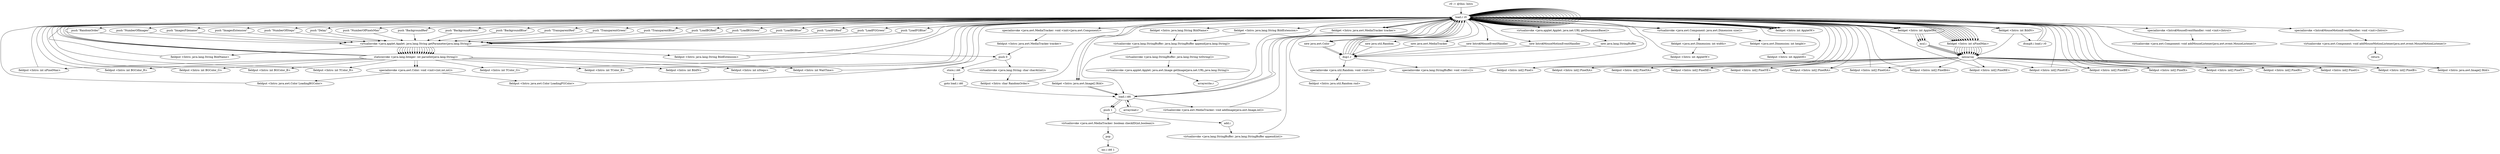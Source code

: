 digraph "" {
    "r0 := @this: Intro"
    "load.r r0"
    "r0 := @this: Intro"->"load.r r0";
    "load.r r0"->"load.r r0";
    "push \"NumberOfPixelsMax\""
    "load.r r0"->"push \"NumberOfPixelsMax\"";
    "virtualinvoke <java.applet.Applet: java.lang.String getParameter(java.lang.String)>"
    "push \"NumberOfPixelsMax\""->"virtualinvoke <java.applet.Applet: java.lang.String getParameter(java.lang.String)>";
    "staticinvoke <java.lang.Integer: int parseInt(java.lang.String)>"
    "virtualinvoke <java.applet.Applet: java.lang.String getParameter(java.lang.String)>"->"staticinvoke <java.lang.Integer: int parseInt(java.lang.String)>";
    "fieldput <Intro: int nPixelMax>"
    "staticinvoke <java.lang.Integer: int parseInt(java.lang.String)>"->"fieldput <Intro: int nPixelMax>";
    "fieldput <Intro: int nPixelMax>"->"load.r r0";
    "load.r r0"->"load.r r0";
    "push \"BackgroundRed\""
    "load.r r0"->"push \"BackgroundRed\"";
    "push \"BackgroundRed\""->"virtualinvoke <java.applet.Applet: java.lang.String getParameter(java.lang.String)>";
    "virtualinvoke <java.applet.Applet: java.lang.String getParameter(java.lang.String)>"->"staticinvoke <java.lang.Integer: int parseInt(java.lang.String)>";
    "fieldput <Intro: int BGColor_R>"
    "staticinvoke <java.lang.Integer: int parseInt(java.lang.String)>"->"fieldput <Intro: int BGColor_R>";
    "fieldput <Intro: int BGColor_R>"->"load.r r0";
    "load.r r0"->"load.r r0";
    "push \"BackgroundGreen\""
    "load.r r0"->"push \"BackgroundGreen\"";
    "push \"BackgroundGreen\""->"virtualinvoke <java.applet.Applet: java.lang.String getParameter(java.lang.String)>";
    "virtualinvoke <java.applet.Applet: java.lang.String getParameter(java.lang.String)>"->"staticinvoke <java.lang.Integer: int parseInt(java.lang.String)>";
    "fieldput <Intro: int BGColor_G>"
    "staticinvoke <java.lang.Integer: int parseInt(java.lang.String)>"->"fieldput <Intro: int BGColor_G>";
    "fieldput <Intro: int BGColor_G>"->"load.r r0";
    "load.r r0"->"load.r r0";
    "push \"BackgroundBlue\""
    "load.r r0"->"push \"BackgroundBlue\"";
    "push \"BackgroundBlue\""->"virtualinvoke <java.applet.Applet: java.lang.String getParameter(java.lang.String)>";
    "virtualinvoke <java.applet.Applet: java.lang.String getParameter(java.lang.String)>"->"staticinvoke <java.lang.Integer: int parseInt(java.lang.String)>";
    "fieldput <Intro: int BGColor_B>"
    "staticinvoke <java.lang.Integer: int parseInt(java.lang.String)>"->"fieldput <Intro: int BGColor_B>";
    "fieldput <Intro: int BGColor_B>"->"load.r r0";
    "load.r r0"->"load.r r0";
    "push \"TransparentRed\""
    "load.r r0"->"push \"TransparentRed\"";
    "push \"TransparentRed\""->"virtualinvoke <java.applet.Applet: java.lang.String getParameter(java.lang.String)>";
    "virtualinvoke <java.applet.Applet: java.lang.String getParameter(java.lang.String)>"->"staticinvoke <java.lang.Integer: int parseInt(java.lang.String)>";
    "fieldput <Intro: int TColor_R>"
    "staticinvoke <java.lang.Integer: int parseInt(java.lang.String)>"->"fieldput <Intro: int TColor_R>";
    "fieldput <Intro: int TColor_R>"->"load.r r0";
    "load.r r0"->"load.r r0";
    "push \"TransparentGreen\""
    "load.r r0"->"push \"TransparentGreen\"";
    "push \"TransparentGreen\""->"virtualinvoke <java.applet.Applet: java.lang.String getParameter(java.lang.String)>";
    "virtualinvoke <java.applet.Applet: java.lang.String getParameter(java.lang.String)>"->"staticinvoke <java.lang.Integer: int parseInt(java.lang.String)>";
    "fieldput <Intro: int TColor_G>"
    "staticinvoke <java.lang.Integer: int parseInt(java.lang.String)>"->"fieldput <Intro: int TColor_G>";
    "fieldput <Intro: int TColor_G>"->"load.r r0";
    "load.r r0"->"load.r r0";
    "push \"TransparentBlue\""
    "load.r r0"->"push \"TransparentBlue\"";
    "push \"TransparentBlue\""->"virtualinvoke <java.applet.Applet: java.lang.String getParameter(java.lang.String)>";
    "virtualinvoke <java.applet.Applet: java.lang.String getParameter(java.lang.String)>"->"staticinvoke <java.lang.Integer: int parseInt(java.lang.String)>";
    "fieldput <Intro: int TColor_B>"
    "staticinvoke <java.lang.Integer: int parseInt(java.lang.String)>"->"fieldput <Intro: int TColor_B>";
    "fieldput <Intro: int TColor_B>"->"load.r r0";
    "new java.awt.Color"
    "load.r r0"->"new java.awt.Color";
    "dup1.r"
    "new java.awt.Color"->"dup1.r";
    "dup1.r"->"load.r r0";
    "push \"LoadBGRed\""
    "load.r r0"->"push \"LoadBGRed\"";
    "push \"LoadBGRed\""->"virtualinvoke <java.applet.Applet: java.lang.String getParameter(java.lang.String)>";
    "virtualinvoke <java.applet.Applet: java.lang.String getParameter(java.lang.String)>"->"staticinvoke <java.lang.Integer: int parseInt(java.lang.String)>";
    "staticinvoke <java.lang.Integer: int parseInt(java.lang.String)>"->"load.r r0";
    "push \"LoadBGGreen\""
    "load.r r0"->"push \"LoadBGGreen\"";
    "push \"LoadBGGreen\""->"virtualinvoke <java.applet.Applet: java.lang.String getParameter(java.lang.String)>";
    "virtualinvoke <java.applet.Applet: java.lang.String getParameter(java.lang.String)>"->"staticinvoke <java.lang.Integer: int parseInt(java.lang.String)>";
    "staticinvoke <java.lang.Integer: int parseInt(java.lang.String)>"->"load.r r0";
    "push \"LoadBGBlue\""
    "load.r r0"->"push \"LoadBGBlue\"";
    "push \"LoadBGBlue\""->"virtualinvoke <java.applet.Applet: java.lang.String getParameter(java.lang.String)>";
    "virtualinvoke <java.applet.Applet: java.lang.String getParameter(java.lang.String)>"->"staticinvoke <java.lang.Integer: int parseInt(java.lang.String)>";
    "specialinvoke <java.awt.Color: void <init>(int,int,int)>"
    "staticinvoke <java.lang.Integer: int parseInt(java.lang.String)>"->"specialinvoke <java.awt.Color: void <init>(int,int,int)>";
    "fieldput <Intro: java.awt.Color LoadingBGColor>"
    "specialinvoke <java.awt.Color: void <init>(int,int,int)>"->"fieldput <Intro: java.awt.Color LoadingBGColor>";
    "fieldput <Intro: java.awt.Color LoadingBGColor>"->"load.r r0";
    "load.r r0"->"new java.awt.Color";
    "new java.awt.Color"->"dup1.r";
    "dup1.r"->"load.r r0";
    "push \"LoadFGRed\""
    "load.r r0"->"push \"LoadFGRed\"";
    "push \"LoadFGRed\""->"virtualinvoke <java.applet.Applet: java.lang.String getParameter(java.lang.String)>";
    "virtualinvoke <java.applet.Applet: java.lang.String getParameter(java.lang.String)>"->"staticinvoke <java.lang.Integer: int parseInt(java.lang.String)>";
    "staticinvoke <java.lang.Integer: int parseInt(java.lang.String)>"->"load.r r0";
    "push \"LoadFGGreen\""
    "load.r r0"->"push \"LoadFGGreen\"";
    "push \"LoadFGGreen\""->"virtualinvoke <java.applet.Applet: java.lang.String getParameter(java.lang.String)>";
    "virtualinvoke <java.applet.Applet: java.lang.String getParameter(java.lang.String)>"->"staticinvoke <java.lang.Integer: int parseInt(java.lang.String)>";
    "staticinvoke <java.lang.Integer: int parseInt(java.lang.String)>"->"load.r r0";
    "push \"LoadFGBlue\""
    "load.r r0"->"push \"LoadFGBlue\"";
    "push \"LoadFGBlue\""->"virtualinvoke <java.applet.Applet: java.lang.String getParameter(java.lang.String)>";
    "virtualinvoke <java.applet.Applet: java.lang.String getParameter(java.lang.String)>"->"staticinvoke <java.lang.Integer: int parseInt(java.lang.String)>";
    "staticinvoke <java.lang.Integer: int parseInt(java.lang.String)>"->"specialinvoke <java.awt.Color: void <init>(int,int,int)>";
    "fieldput <Intro: java.awt.Color LoadingFGColor>"
    "specialinvoke <java.awt.Color: void <init>(int,int,int)>"->"fieldput <Intro: java.awt.Color LoadingFGColor>";
    "fieldput <Intro: java.awt.Color LoadingFGColor>"->"load.r r0";
    "load.r r0"->"load.r r0";
    "push \"RandomOrder\""
    "load.r r0"->"push \"RandomOrder\"";
    "push \"RandomOrder\""->"virtualinvoke <java.applet.Applet: java.lang.String getParameter(java.lang.String)>";
    "push 0"
    "virtualinvoke <java.applet.Applet: java.lang.String getParameter(java.lang.String)>"->"push 0";
    "virtualinvoke <java.lang.String: char charAt(int)>"
    "push 0"->"virtualinvoke <java.lang.String: char charAt(int)>";
    "fieldput <Intro: char RandomOrder>"
    "virtualinvoke <java.lang.String: char charAt(int)>"->"fieldput <Intro: char RandomOrder>";
    "fieldput <Intro: char RandomOrder>"->"load.r r0";
    "load.r r0"->"load.r r0";
    "push \"NumberOfImages\""
    "load.r r0"->"push \"NumberOfImages\"";
    "push \"NumberOfImages\""->"virtualinvoke <java.applet.Applet: java.lang.String getParameter(java.lang.String)>";
    "virtualinvoke <java.applet.Applet: java.lang.String getParameter(java.lang.String)>"->"staticinvoke <java.lang.Integer: int parseInt(java.lang.String)>";
    "fieldput <Intro: int BildN>"
    "staticinvoke <java.lang.Integer: int parseInt(java.lang.String)>"->"fieldput <Intro: int BildN>";
    "fieldput <Intro: int BildN>"->"load.r r0";
    "load.r r0"->"load.r r0";
    "push \"ImagesFilename\""
    "load.r r0"->"push \"ImagesFilename\"";
    "push \"ImagesFilename\""->"virtualinvoke <java.applet.Applet: java.lang.String getParameter(java.lang.String)>";
    "fieldput <Intro: java.lang.String BildName>"
    "virtualinvoke <java.applet.Applet: java.lang.String getParameter(java.lang.String)>"->"fieldput <Intro: java.lang.String BildName>";
    "fieldput <Intro: java.lang.String BildName>"->"load.r r0";
    "load.r r0"->"load.r r0";
    "push \"ImagesExtension\""
    "load.r r0"->"push \"ImagesExtension\"";
    "push \"ImagesExtension\""->"virtualinvoke <java.applet.Applet: java.lang.String getParameter(java.lang.String)>";
    "fieldput <Intro: java.lang.String BildExtension>"
    "virtualinvoke <java.applet.Applet: java.lang.String getParameter(java.lang.String)>"->"fieldput <Intro: java.lang.String BildExtension>";
    "fieldput <Intro: java.lang.String BildExtension>"->"load.r r0";
    "load.r r0"->"load.r r0";
    "push \"NumberOfSteps\""
    "load.r r0"->"push \"NumberOfSteps\"";
    "push \"NumberOfSteps\""->"virtualinvoke <java.applet.Applet: java.lang.String getParameter(java.lang.String)>";
    "virtualinvoke <java.applet.Applet: java.lang.String getParameter(java.lang.String)>"->"staticinvoke <java.lang.Integer: int parseInt(java.lang.String)>";
    "fieldput <Intro: int nSteps>"
    "staticinvoke <java.lang.Integer: int parseInt(java.lang.String)>"->"fieldput <Intro: int nSteps>";
    "fieldput <Intro: int nSteps>"->"load.r r0";
    "load.r r0"->"load.r r0";
    "push \"Delay\""
    "load.r r0"->"push \"Delay\"";
    "push \"Delay\""->"virtualinvoke <java.applet.Applet: java.lang.String getParameter(java.lang.String)>";
    "virtualinvoke <java.applet.Applet: java.lang.String getParameter(java.lang.String)>"->"staticinvoke <java.lang.Integer: int parseInt(java.lang.String)>";
    "fieldput <Intro: int WaitTime>"
    "staticinvoke <java.lang.Integer: int parseInt(java.lang.String)>"->"fieldput <Intro: int WaitTime>";
    "fieldput <Intro: int WaitTime>"->"load.r r0";
    "load.r r0"->"load.r r0";
    "virtualinvoke <java.awt.Component: java.awt.Dimension size()>"
    "load.r r0"->"virtualinvoke <java.awt.Component: java.awt.Dimension size()>";
    "fieldget <java.awt.Dimension: int width>"
    "virtualinvoke <java.awt.Component: java.awt.Dimension size()>"->"fieldget <java.awt.Dimension: int width>";
    "fieldput <Intro: int AppletW>"
    "fieldget <java.awt.Dimension: int width>"->"fieldput <Intro: int AppletW>";
    "fieldput <Intro: int AppletW>"->"load.r r0";
    "load.r r0"->"load.r r0";
    "load.r r0"->"virtualinvoke <java.awt.Component: java.awt.Dimension size()>";
    "fieldget <java.awt.Dimension: int height>"
    "virtualinvoke <java.awt.Component: java.awt.Dimension size()>"->"fieldget <java.awt.Dimension: int height>";
    "fieldput <Intro: int AppletH>"
    "fieldget <java.awt.Dimension: int height>"->"fieldput <Intro: int AppletH>";
    "fieldput <Intro: int AppletH>"->"load.r r0";
    "load.r r0"->"load.r r0";
    "fieldget <Intro: int AppletW>"
    "load.r r0"->"fieldget <Intro: int AppletW>";
    "fieldget <Intro: int AppletW>"->"load.r r0";
    "fieldget <Intro: int AppletH>"
    "load.r r0"->"fieldget <Intro: int AppletH>";
    "mul.i"
    "fieldget <Intro: int AppletH>"->"mul.i";
    "newarray"
    "mul.i"->"newarray";
    "fieldput <Intro: int[] Pixel>"
    "newarray"->"fieldput <Intro: int[] Pixel>";
    "fieldput <Intro: int[] Pixel>"->"load.r r0";
    "load.r r0"->"load.r r0";
    "fieldget <Intro: int nPixelMax>"
    "load.r r0"->"fieldget <Intro: int nPixelMax>";
    "fieldget <Intro: int nPixelMax>"->"newarray";
    "fieldput <Intro: int[] PixelXA>"
    "newarray"->"fieldput <Intro: int[] PixelXA>";
    "fieldput <Intro: int[] PixelXA>"->"load.r r0";
    "load.r r0"->"load.r r0";
    "load.r r0"->"fieldget <Intro: int nPixelMax>";
    "fieldget <Intro: int nPixelMax>"->"newarray";
    "fieldput <Intro: int[] PixelYA>"
    "newarray"->"fieldput <Intro: int[] PixelYA>";
    "fieldput <Intro: int[] PixelYA>"->"load.r r0";
    "load.r r0"->"load.r r0";
    "load.r r0"->"fieldget <Intro: int nPixelMax>";
    "fieldget <Intro: int nPixelMax>"->"newarray";
    "fieldput <Intro: int[] PixelXE>"
    "newarray"->"fieldput <Intro: int[] PixelXE>";
    "fieldput <Intro: int[] PixelXE>"->"load.r r0";
    "load.r r0"->"load.r r0";
    "load.r r0"->"fieldget <Intro: int nPixelMax>";
    "fieldget <Intro: int nPixelMax>"->"newarray";
    "fieldput <Intro: int[] PixelYE>"
    "newarray"->"fieldput <Intro: int[] PixelYE>";
    "fieldput <Intro: int[] PixelYE>"->"load.r r0";
    "load.r r0"->"load.r r0";
    "load.r r0"->"fieldget <Intro: int nPixelMax>";
    "fieldget <Intro: int nPixelMax>"->"newarray";
    "fieldput <Intro: int[] PixelRA>"
    "newarray"->"fieldput <Intro: int[] PixelRA>";
    "fieldput <Intro: int[] PixelRA>"->"load.r r0";
    "load.r r0"->"load.r r0";
    "load.r r0"->"fieldget <Intro: int nPixelMax>";
    "fieldget <Intro: int nPixelMax>"->"newarray";
    "fieldput <Intro: int[] PixelGA>"
    "newarray"->"fieldput <Intro: int[] PixelGA>";
    "fieldput <Intro: int[] PixelGA>"->"load.r r0";
    "load.r r0"->"load.r r0";
    "load.r r0"->"fieldget <Intro: int nPixelMax>";
    "fieldget <Intro: int nPixelMax>"->"newarray";
    "fieldput <Intro: int[] PixelBA>"
    "newarray"->"fieldput <Intro: int[] PixelBA>";
    "fieldput <Intro: int[] PixelBA>"->"load.r r0";
    "load.r r0"->"load.r r0";
    "load.r r0"->"fieldget <Intro: int nPixelMax>";
    "fieldget <Intro: int nPixelMax>"->"newarray";
    "fieldput <Intro: int[] PixelRE>"
    "newarray"->"fieldput <Intro: int[] PixelRE>";
    "fieldput <Intro: int[] PixelRE>"->"load.r r0";
    "load.r r0"->"load.r r0";
    "load.r r0"->"fieldget <Intro: int nPixelMax>";
    "fieldget <Intro: int nPixelMax>"->"newarray";
    "fieldput <Intro: int[] PixelGE>"
    "newarray"->"fieldput <Intro: int[] PixelGE>";
    "fieldput <Intro: int[] PixelGE>"->"load.r r0";
    "load.r r0"->"load.r r0";
    "load.r r0"->"fieldget <Intro: int nPixelMax>";
    "fieldget <Intro: int nPixelMax>"->"newarray";
    "fieldput <Intro: int[] PixelBE>"
    "newarray"->"fieldput <Intro: int[] PixelBE>";
    "fieldput <Intro: int[] PixelBE>"->"load.r r0";
    "load.r r0"->"load.r r0";
    "load.r r0"->"fieldget <Intro: int nPixelMax>";
    "fieldget <Intro: int nPixelMax>"->"newarray";
    "fieldput <Intro: int[] PixelX>"
    "newarray"->"fieldput <Intro: int[] PixelX>";
    "fieldput <Intro: int[] PixelX>"->"load.r r0";
    "load.r r0"->"load.r r0";
    "load.r r0"->"fieldget <Intro: int nPixelMax>";
    "fieldget <Intro: int nPixelMax>"->"newarray";
    "fieldput <Intro: int[] PixelY>"
    "newarray"->"fieldput <Intro: int[] PixelY>";
    "fieldput <Intro: int[] PixelY>"->"load.r r0";
    "load.r r0"->"load.r r0";
    "load.r r0"->"fieldget <Intro: int AppletW>";
    "fieldget <Intro: int AppletW>"->"load.r r0";
    "load.r r0"->"fieldget <Intro: int AppletH>";
    "fieldget <Intro: int AppletH>"->"mul.i";
    "mul.i"->"newarray";
    "fieldput <Intro: int[] PixelR>"
    "newarray"->"fieldput <Intro: int[] PixelR>";
    "fieldput <Intro: int[] PixelR>"->"load.r r0";
    "load.r r0"->"load.r r0";
    "load.r r0"->"fieldget <Intro: int AppletW>";
    "fieldget <Intro: int AppletW>"->"load.r r0";
    "load.r r0"->"fieldget <Intro: int AppletH>";
    "fieldget <Intro: int AppletH>"->"mul.i";
    "mul.i"->"newarray";
    "fieldput <Intro: int[] PixelG>"
    "newarray"->"fieldput <Intro: int[] PixelG>";
    "fieldput <Intro: int[] PixelG>"->"load.r r0";
    "load.r r0"->"load.r r0";
    "load.r r0"->"fieldget <Intro: int AppletW>";
    "fieldget <Intro: int AppletW>"->"load.r r0";
    "load.r r0"->"fieldget <Intro: int AppletH>";
    "fieldget <Intro: int AppletH>"->"mul.i";
    "mul.i"->"newarray";
    "fieldput <Intro: int[] PixelB>"
    "newarray"->"fieldput <Intro: int[] PixelB>";
    "fieldput <Intro: int[] PixelB>"->"load.r r0";
    "new java.util.Random"
    "load.r r0"->"new java.util.Random";
    "new java.util.Random"->"dup1.r";
    "specialinvoke <java.util.Random: void <init>()>"
    "dup1.r"->"specialinvoke <java.util.Random: void <init>()>";
    "fieldput <Intro: java.util.Random rnd>"
    "specialinvoke <java.util.Random: void <init>()>"->"fieldput <Intro: java.util.Random rnd>";
    "fieldput <Intro: java.util.Random rnd>"->"load.r r0";
    "load.r r0"->"load.r r0";
    "fieldget <Intro: int BildN>"
    "load.r r0"->"fieldget <Intro: int BildN>";
    "fieldget <Intro: int BildN>"->"newarray";
    "fieldput <Intro: java.awt.Image[] Bild>"
    "newarray"->"fieldput <Intro: java.awt.Image[] Bild>";
    "fieldput <Intro: java.awt.Image[] Bild>"->"load.r r0";
    "new java.awt.MediaTracker"
    "load.r r0"->"new java.awt.MediaTracker";
    "new java.awt.MediaTracker"->"dup1.r";
    "dup1.r"->"load.r r0";
    "specialinvoke <java.awt.MediaTracker: void <init>(java.awt.Component)>"
    "load.r r0"->"specialinvoke <java.awt.MediaTracker: void <init>(java.awt.Component)>";
    "fieldput <Intro: java.awt.MediaTracker tracker>"
    "specialinvoke <java.awt.MediaTracker: void <init>(java.awt.Component)>"->"fieldput <Intro: java.awt.MediaTracker tracker>";
    "fieldput <Intro: java.awt.MediaTracker tracker>"->"push 0";
    "store.i i46"
    "push 0"->"store.i i46";
    "goto load.i i46"
    "store.i i46"->"goto load.i i46";
    "load.i i46"
    "goto load.i i46"->"load.i i46";
    "load.i i46"->"load.r r0";
    "load.r r0"->"fieldget <Intro: int BildN>";
    "ifcmplt.i load.r r0"
    "fieldget <Intro: int BildN>"->"ifcmplt.i load.r r0";
    "ifcmplt.i load.r r0"->"load.r r0";
    "new Intro$MouseEventHandler"
    "load.r r0"->"new Intro$MouseEventHandler";
    "new Intro$MouseEventHandler"->"dup1.r";
    "dup1.r"->"load.r r0";
    "specialinvoke <Intro$MouseEventHandler: void <init>(Intro)>"
    "load.r r0"->"specialinvoke <Intro$MouseEventHandler: void <init>(Intro)>";
    "virtualinvoke <java.awt.Component: void addMouseListener(java.awt.event.MouseListener)>"
    "specialinvoke <Intro$MouseEventHandler: void <init>(Intro)>"->"virtualinvoke <java.awt.Component: void addMouseListener(java.awt.event.MouseListener)>";
    "virtualinvoke <java.awt.Component: void addMouseListener(java.awt.event.MouseListener)>"->"load.r r0";
    "new Intro$MouseMotionEventHandler"
    "load.r r0"->"new Intro$MouseMotionEventHandler";
    "new Intro$MouseMotionEventHandler"->"dup1.r";
    "dup1.r"->"load.r r0";
    "specialinvoke <Intro$MouseMotionEventHandler: void <init>(Intro)>"
    "load.r r0"->"specialinvoke <Intro$MouseMotionEventHandler: void <init>(Intro)>";
    "virtualinvoke <java.awt.Component: void addMouseMotionListener(java.awt.event.MouseMotionListener)>"
    "specialinvoke <Intro$MouseMotionEventHandler: void <init>(Intro)>"->"virtualinvoke <java.awt.Component: void addMouseMotionListener(java.awt.event.MouseMotionListener)>";
    "return"
    "virtualinvoke <java.awt.Component: void addMouseMotionListener(java.awt.event.MouseMotionListener)>"->"return";
    "ifcmplt.i load.r r0"->"load.r r0";
    "fieldget <Intro: java.awt.Image[] Bild>"
    "load.r r0"->"fieldget <Intro: java.awt.Image[] Bild>";
    "fieldget <Intro: java.awt.Image[] Bild>"->"load.i i46";
    "load.i i46"->"load.r r0";
    "load.r r0"->"load.r r0";
    "virtualinvoke <java.applet.Applet: java.net.URL getDocumentBase()>"
    "load.r r0"->"virtualinvoke <java.applet.Applet: java.net.URL getDocumentBase()>";
    "new java.lang.StringBuffer"
    "virtualinvoke <java.applet.Applet: java.net.URL getDocumentBase()>"->"new java.lang.StringBuffer";
    "new java.lang.StringBuffer"->"dup1.r";
    "specialinvoke <java.lang.StringBuffer: void <init>()>"
    "dup1.r"->"specialinvoke <java.lang.StringBuffer: void <init>()>";
    "specialinvoke <java.lang.StringBuffer: void <init>()>"->"load.r r0";
    "fieldget <Intro: java.lang.String BildName>"
    "load.r r0"->"fieldget <Intro: java.lang.String BildName>";
    "virtualinvoke <java.lang.StringBuffer: java.lang.StringBuffer append(java.lang.String)>"
    "fieldget <Intro: java.lang.String BildName>"->"virtualinvoke <java.lang.StringBuffer: java.lang.StringBuffer append(java.lang.String)>";
    "virtualinvoke <java.lang.StringBuffer: java.lang.StringBuffer append(java.lang.String)>"->"load.i i46";
    "push 1"
    "load.i i46"->"push 1";
    "add.i"
    "push 1"->"add.i";
    "virtualinvoke <java.lang.StringBuffer: java.lang.StringBuffer append(int)>"
    "add.i"->"virtualinvoke <java.lang.StringBuffer: java.lang.StringBuffer append(int)>";
    "virtualinvoke <java.lang.StringBuffer: java.lang.StringBuffer append(int)>"->"load.r r0";
    "fieldget <Intro: java.lang.String BildExtension>"
    "load.r r0"->"fieldget <Intro: java.lang.String BildExtension>";
    "fieldget <Intro: java.lang.String BildExtension>"->"virtualinvoke <java.lang.StringBuffer: java.lang.StringBuffer append(java.lang.String)>";
    "virtualinvoke <java.lang.StringBuffer: java.lang.String toString()>"
    "virtualinvoke <java.lang.StringBuffer: java.lang.StringBuffer append(java.lang.String)>"->"virtualinvoke <java.lang.StringBuffer: java.lang.String toString()>";
    "virtualinvoke <java.applet.Applet: java.awt.Image getImage(java.net.URL,java.lang.String)>"
    "virtualinvoke <java.lang.StringBuffer: java.lang.String toString()>"->"virtualinvoke <java.applet.Applet: java.awt.Image getImage(java.net.URL,java.lang.String)>";
    "arraywrite.r"
    "virtualinvoke <java.applet.Applet: java.awt.Image getImage(java.net.URL,java.lang.String)>"->"arraywrite.r";
    "arraywrite.r"->"load.r r0";
    "fieldget <Intro: java.awt.MediaTracker tracker>"
    "load.r r0"->"fieldget <Intro: java.awt.MediaTracker tracker>";
    "fieldget <Intro: java.awt.MediaTracker tracker>"->"load.r r0";
    "load.r r0"->"fieldget <Intro: java.awt.Image[] Bild>";
    "fieldget <Intro: java.awt.Image[] Bild>"->"load.i i46";
    "arrayread.r"
    "load.i i46"->"arrayread.r";
    "arrayread.r"->"load.i i46";
    "virtualinvoke <java.awt.MediaTracker: void addImage(java.awt.Image,int)>"
    "load.i i46"->"virtualinvoke <java.awt.MediaTracker: void addImage(java.awt.Image,int)>";
    "virtualinvoke <java.awt.MediaTracker: void addImage(java.awt.Image,int)>"->"load.r r0";
    "load.r r0"->"fieldget <Intro: java.awt.MediaTracker tracker>";
    "fieldget <Intro: java.awt.MediaTracker tracker>"->"load.i i46";
    "load.i i46"->"push 1";
    "virtualinvoke <java.awt.MediaTracker: boolean checkID(int,boolean)>"
    "push 1"->"virtualinvoke <java.awt.MediaTracker: boolean checkID(int,boolean)>";
    "pop"
    "virtualinvoke <java.awt.MediaTracker: boolean checkID(int,boolean)>"->"pop";
    "inc.i i46 1"
    "pop"->"inc.i i46 1";
}
